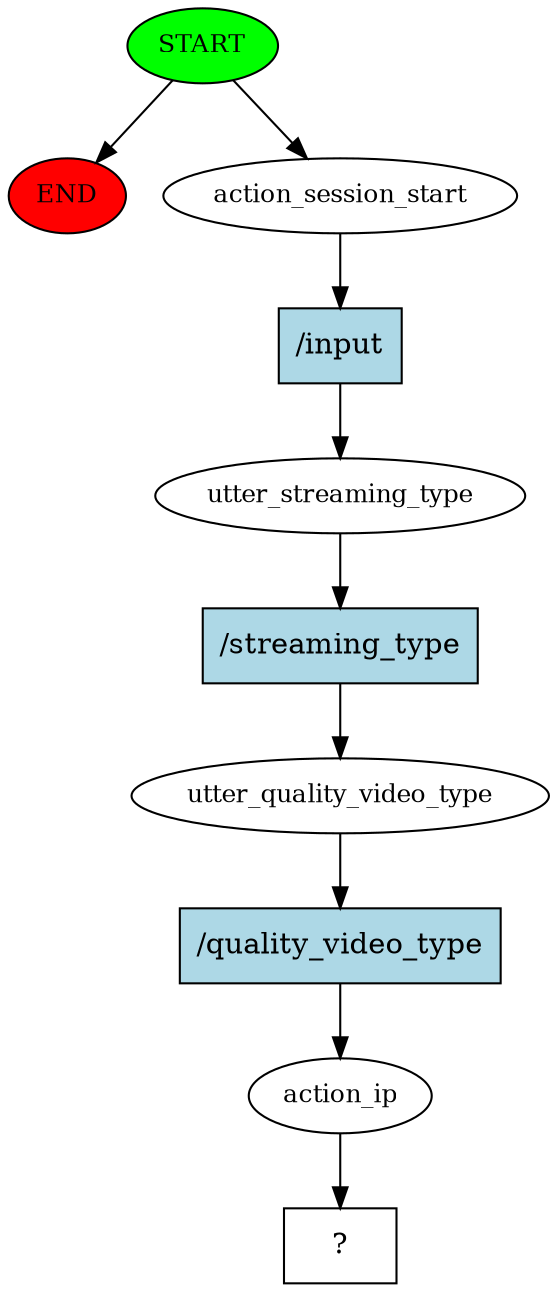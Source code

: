 digraph  {
0 [class="start active", fillcolor=green, fontsize=12, label=START, style=filled];
"-1" [class=end, fillcolor=red, fontsize=12, label=END, style=filled];
1 [class=active, fontsize=12, label=action_session_start];
2 [class=active, fontsize=12, label=utter_streaming_type];
3 [class=active, fontsize=12, label=utter_quality_video_type];
4 [class=active, fontsize=12, label=action_ip];
5 [class="intent dashed active", label="  ?  ", shape=rect];
6 [class="intent active", fillcolor=lightblue, label="/input", shape=rect, style=filled];
7 [class="intent active", fillcolor=lightblue, label="/streaming_type", shape=rect, style=filled];
8 [class="intent active", fillcolor=lightblue, label="/quality_video_type", shape=rect, style=filled];
0 -> "-1"  [class="", key=NONE, label=""];
0 -> 1  [class=active, key=NONE, label=""];
1 -> 6  [class=active, key=0];
2 -> 7  [class=active, key=0];
3 -> 8  [class=active, key=0];
4 -> 5  [class=active, key=NONE, label=""];
6 -> 2  [class=active, key=0];
7 -> 3  [class=active, key=0];
8 -> 4  [class=active, key=0];
}
